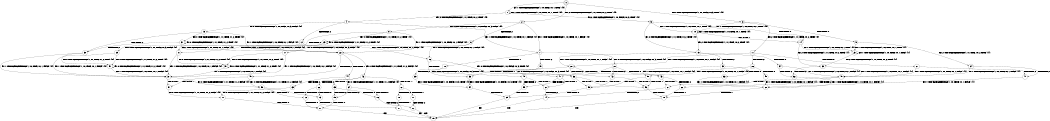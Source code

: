 digraph BCG {
size = "7, 10.5";
center = TRUE;
node [shape = circle];
0 [peripheries = 2];
0 -> 1 [label = "EX !1 !ATOMIC_EXCH_BRANCH (1, +0, TRUE, +0, 1, TRUE) !{0}"];
0 -> 2 [label = "EX !2 !ATOMIC_EXCH_BRANCH (1, +1, TRUE, +0, 2, TRUE) !{0}"];
0 -> 3 [label = "EX !0 !ATOMIC_EXCH_BRANCH (1, +0, FALSE, +0, 3, TRUE) !{0}"];
1 -> 4 [label = "EX !2 !ATOMIC_EXCH_BRANCH (1, +1, TRUE, +0, 2, TRUE) !{0}"];
1 -> 5 [label = "EX !0 !ATOMIC_EXCH_BRANCH (1, +0, FALSE, +0, 3, TRUE) !{0}"];
1 -> 1 [label = "EX !1 !ATOMIC_EXCH_BRANCH (1, +0, TRUE, +0, 1, TRUE) !{0}"];
2 -> 6 [label = "TERMINATE !2"];
2 -> 7 [label = "EX !1 !ATOMIC_EXCH_BRANCH (1, +0, TRUE, +0, 1, FALSE) !{0}"];
2 -> 8 [label = "EX !0 !ATOMIC_EXCH_BRANCH (1, +0, FALSE, +0, 3, FALSE) !{0}"];
3 -> 9 [label = "TERMINATE !0"];
3 -> 10 [label = "EX !1 !ATOMIC_EXCH_BRANCH (1, +0, TRUE, +0, 1, TRUE) !{0}"];
3 -> 11 [label = "EX !2 !ATOMIC_EXCH_BRANCH (1, +1, TRUE, +0, 2, TRUE) !{0}"];
4 -> 12 [label = "TERMINATE !2"];
4 -> 13 [label = "EX !0 !ATOMIC_EXCH_BRANCH (1, +0, FALSE, +0, 3, FALSE) !{0}"];
4 -> 7 [label = "EX !1 !ATOMIC_EXCH_BRANCH (1, +0, TRUE, +0, 1, FALSE) !{0}"];
5 -> 14 [label = "TERMINATE !0"];
5 -> 15 [label = "EX !2 !ATOMIC_EXCH_BRANCH (1, +1, TRUE, +0, 2, TRUE) !{0}"];
5 -> 10 [label = "EX !1 !ATOMIC_EXCH_BRANCH (1, +0, TRUE, +0, 1, TRUE) !{0}"];
6 -> 16 [label = "EX !1 !ATOMIC_EXCH_BRANCH (1, +0, TRUE, +0, 1, FALSE) !{0}"];
6 -> 17 [label = "EX !0 !ATOMIC_EXCH_BRANCH (1, +0, FALSE, +0, 3, FALSE) !{0}"];
7 -> 18 [label = "TERMINATE !1"];
7 -> 19 [label = "TERMINATE !2"];
7 -> 20 [label = "EX !0 !ATOMIC_EXCH_BRANCH (1, +0, FALSE, +0, 3, TRUE) !{0}"];
8 -> 21 [label = "TERMINATE !2"];
8 -> 22 [label = "EX !1 !ATOMIC_EXCH_BRANCH (1, +0, TRUE, +0, 1, FALSE) !{0}"];
8 -> 23 [label = "EX !0 !ATOMIC_EXCH_BRANCH (1, +1, TRUE, +1, 2, TRUE) !{0}"];
9 -> 24 [label = "EX !2 !ATOMIC_EXCH_BRANCH (1, +1, TRUE, +0, 2, TRUE) !{1}"];
9 -> 25 [label = "EX !1 !ATOMIC_EXCH_BRANCH (1, +0, TRUE, +0, 1, TRUE) !{1}"];
10 -> 14 [label = "TERMINATE !0"];
10 -> 15 [label = "EX !2 !ATOMIC_EXCH_BRANCH (1, +1, TRUE, +0, 2, TRUE) !{0}"];
10 -> 10 [label = "EX !1 !ATOMIC_EXCH_BRANCH (1, +0, TRUE, +0, 1, TRUE) !{0}"];
11 -> 26 [label = "TERMINATE !2"];
11 -> 27 [label = "TERMINATE !0"];
11 -> 28 [label = "EX !1 !ATOMIC_EXCH_BRANCH (1, +0, TRUE, +0, 1, FALSE) !{0}"];
12 -> 29 [label = "EX !0 !ATOMIC_EXCH_BRANCH (1, +0, FALSE, +0, 3, FALSE) !{0}"];
12 -> 16 [label = "EX !1 !ATOMIC_EXCH_BRANCH (1, +0, TRUE, +0, 1, FALSE) !{0}"];
13 -> 30 [label = "TERMINATE !2"];
13 -> 22 [label = "EX !1 !ATOMIC_EXCH_BRANCH (1, +0, TRUE, +0, 1, FALSE) !{0}"];
13 -> 31 [label = "EX !0 !ATOMIC_EXCH_BRANCH (1, +1, TRUE, +1, 2, TRUE) !{0}"];
14 -> 32 [label = "EX !2 !ATOMIC_EXCH_BRANCH (1, +1, TRUE, +0, 2, TRUE) !{1}"];
14 -> 25 [label = "EX !1 !ATOMIC_EXCH_BRANCH (1, +0, TRUE, +0, 1, TRUE) !{1}"];
15 -> 33 [label = "TERMINATE !2"];
15 -> 34 [label = "TERMINATE !0"];
15 -> 28 [label = "EX !1 !ATOMIC_EXCH_BRANCH (1, +0, TRUE, +0, 1, FALSE) !{0}"];
16 -> 35 [label = "TERMINATE !1"];
16 -> 36 [label = "EX !0 !ATOMIC_EXCH_BRANCH (1, +0, FALSE, +0, 3, TRUE) !{0}"];
17 -> 37 [label = "EX !1 !ATOMIC_EXCH_BRANCH (1, +0, TRUE, +0, 1, FALSE) !{0}"];
17 -> 38 [label = "EX !0 !ATOMIC_EXCH_BRANCH (1, +1, TRUE, +1, 2, TRUE) !{0}"];
18 -> 39 [label = "TERMINATE !2"];
18 -> 40 [label = "EX !0 !ATOMIC_EXCH_BRANCH (1, +0, FALSE, +0, 3, TRUE) !{0}"];
19 -> 35 [label = "TERMINATE !1"];
19 -> 36 [label = "EX !0 !ATOMIC_EXCH_BRANCH (1, +0, FALSE, +0, 3, TRUE) !{0}"];
20 -> 41 [label = "TERMINATE !1"];
20 -> 42 [label = "TERMINATE !2"];
20 -> 43 [label = "TERMINATE !0"];
21 -> 37 [label = "EX !1 !ATOMIC_EXCH_BRANCH (1, +0, TRUE, +0, 1, FALSE) !{0}"];
21 -> 38 [label = "EX !0 !ATOMIC_EXCH_BRANCH (1, +1, TRUE, +1, 2, TRUE) !{0}"];
22 -> 44 [label = "TERMINATE !1"];
22 -> 45 [label = "TERMINATE !2"];
22 -> 46 [label = "EX !0 !ATOMIC_EXCH_BRANCH (1, +1, TRUE, +1, 2, FALSE) !{0}"];
23 -> 21 [label = "TERMINATE !2"];
23 -> 22 [label = "EX !1 !ATOMIC_EXCH_BRANCH (1, +0, TRUE, +0, 1, FALSE) !{0}"];
23 -> 23 [label = "EX !0 !ATOMIC_EXCH_BRANCH (1, +1, TRUE, +1, 2, TRUE) !{0}"];
24 -> 47 [label = "TERMINATE !2"];
24 -> 48 [label = "EX !1 !ATOMIC_EXCH_BRANCH (1, +0, TRUE, +0, 1, FALSE) !{1}"];
25 -> 32 [label = "EX !2 !ATOMIC_EXCH_BRANCH (1, +1, TRUE, +0, 2, TRUE) !{1}"];
25 -> 25 [label = "EX !1 !ATOMIC_EXCH_BRANCH (1, +0, TRUE, +0, 1, TRUE) !{1}"];
26 -> 49 [label = "TERMINATE !0"];
26 -> 50 [label = "EX !1 !ATOMIC_EXCH_BRANCH (1, +0, TRUE, +0, 1, FALSE) !{0}"];
27 -> 47 [label = "TERMINATE !2"];
27 -> 48 [label = "EX !1 !ATOMIC_EXCH_BRANCH (1, +0, TRUE, +0, 1, FALSE) !{1}"];
28 -> 41 [label = "TERMINATE !1"];
28 -> 42 [label = "TERMINATE !2"];
28 -> 43 [label = "TERMINATE !0"];
29 -> 37 [label = "EX !1 !ATOMIC_EXCH_BRANCH (1, +0, TRUE, +0, 1, FALSE) !{0}"];
29 -> 51 [label = "EX !0 !ATOMIC_EXCH_BRANCH (1, +1, TRUE, +1, 2, TRUE) !{0}"];
30 -> 37 [label = "EX !1 !ATOMIC_EXCH_BRANCH (1, +0, TRUE, +0, 1, FALSE) !{0}"];
30 -> 51 [label = "EX !0 !ATOMIC_EXCH_BRANCH (1, +1, TRUE, +1, 2, TRUE) !{0}"];
31 -> 30 [label = "TERMINATE !2"];
31 -> 22 [label = "EX !1 !ATOMIC_EXCH_BRANCH (1, +0, TRUE, +0, 1, FALSE) !{0}"];
31 -> 31 [label = "EX !0 !ATOMIC_EXCH_BRANCH (1, +1, TRUE, +1, 2, TRUE) !{0}"];
32 -> 52 [label = "TERMINATE !2"];
32 -> 48 [label = "EX !1 !ATOMIC_EXCH_BRANCH (1, +0, TRUE, +0, 1, FALSE) !{1}"];
33 -> 53 [label = "TERMINATE !0"];
33 -> 50 [label = "EX !1 !ATOMIC_EXCH_BRANCH (1, +0, TRUE, +0, 1, FALSE) !{0}"];
34 -> 52 [label = "TERMINATE !2"];
34 -> 48 [label = "EX !1 !ATOMIC_EXCH_BRANCH (1, +0, TRUE, +0, 1, FALSE) !{1}"];
35 -> 54 [label = "EX !0 !ATOMIC_EXCH_BRANCH (1, +0, FALSE, +0, 3, TRUE) !{0}"];
36 -> 55 [label = "TERMINATE !1"];
36 -> 56 [label = "TERMINATE !0"];
37 -> 57 [label = "TERMINATE !1"];
37 -> 58 [label = "EX !0 !ATOMIC_EXCH_BRANCH (1, +1, TRUE, +1, 2, FALSE) !{0}"];
38 -> 37 [label = "EX !1 !ATOMIC_EXCH_BRANCH (1, +0, TRUE, +0, 1, FALSE) !{0}"];
38 -> 38 [label = "EX !0 !ATOMIC_EXCH_BRANCH (1, +1, TRUE, +1, 2, TRUE) !{0}"];
39 -> 54 [label = "EX !0 !ATOMIC_EXCH_BRANCH (1, +0, FALSE, +0, 3, TRUE) !{0}"];
40 -> 59 [label = "TERMINATE !2"];
40 -> 60 [label = "TERMINATE !0"];
41 -> 59 [label = "TERMINATE !2"];
41 -> 60 [label = "TERMINATE !0"];
42 -> 55 [label = "TERMINATE !1"];
42 -> 56 [label = "TERMINATE !0"];
43 -> 61 [label = "TERMINATE !1"];
43 -> 62 [label = "TERMINATE !2"];
44 -> 63 [label = "TERMINATE !2"];
44 -> 64 [label = "EX !0 !ATOMIC_EXCH_BRANCH (1, +1, TRUE, +1, 2, FALSE) !{0}"];
45 -> 57 [label = "TERMINATE !1"];
45 -> 58 [label = "EX !0 !ATOMIC_EXCH_BRANCH (1, +1, TRUE, +1, 2, FALSE) !{0}"];
46 -> 65 [label = "TERMINATE !1"];
46 -> 66 [label = "TERMINATE !2"];
46 -> 67 [label = "TERMINATE !0"];
47 -> 68 [label = "EX !1 !ATOMIC_EXCH_BRANCH (1, +0, TRUE, +0, 1, FALSE) !{1}"];
48 -> 61 [label = "TERMINATE !1"];
48 -> 62 [label = "TERMINATE !2"];
49 -> 68 [label = "EX !1 !ATOMIC_EXCH_BRANCH (1, +0, TRUE, +0, 1, FALSE) !{1}"];
50 -> 55 [label = "TERMINATE !1"];
50 -> 56 [label = "TERMINATE !0"];
51 -> 37 [label = "EX !1 !ATOMIC_EXCH_BRANCH (1, +0, TRUE, +0, 1, FALSE) !{0}"];
51 -> 51 [label = "EX !0 !ATOMIC_EXCH_BRANCH (1, +1, TRUE, +1, 2, TRUE) !{0}"];
52 -> 68 [label = "EX !1 !ATOMIC_EXCH_BRANCH (1, +0, TRUE, +0, 1, FALSE) !{1}"];
53 -> 68 [label = "EX !1 !ATOMIC_EXCH_BRANCH (1, +0, TRUE, +0, 1, FALSE) !{1}"];
54 -> 69 [label = "TERMINATE !0"];
55 -> 69 [label = "TERMINATE !0"];
56 -> 70 [label = "TERMINATE !1"];
57 -> 71 [label = "EX !0 !ATOMIC_EXCH_BRANCH (1, +1, TRUE, +1, 2, FALSE) !{0}"];
58 -> 72 [label = "TERMINATE !1"];
58 -> 73 [label = "TERMINATE !0"];
59 -> 69 [label = "TERMINATE !0"];
60 -> 74 [label = "TERMINATE !2"];
61 -> 74 [label = "TERMINATE !2"];
62 -> 70 [label = "TERMINATE !1"];
63 -> 71 [label = "EX !0 !ATOMIC_EXCH_BRANCH (1, +1, TRUE, +1, 2, FALSE) !{0}"];
64 -> 75 [label = "TERMINATE !2"];
64 -> 76 [label = "TERMINATE !0"];
65 -> 75 [label = "TERMINATE !2"];
65 -> 76 [label = "TERMINATE !0"];
66 -> 72 [label = "TERMINATE !1"];
66 -> 73 [label = "TERMINATE !0"];
67 -> 77 [label = "TERMINATE !1"];
67 -> 78 [label = "TERMINATE !2"];
68 -> 70 [label = "TERMINATE !1"];
69 -> 79 [label = "exit"];
70 -> 79 [label = "exit"];
71 -> 80 [label = "TERMINATE !0"];
72 -> 80 [label = "TERMINATE !0"];
73 -> 81 [label = "TERMINATE !1"];
74 -> 79 [label = "exit"];
75 -> 80 [label = "TERMINATE !0"];
76 -> 82 [label = "TERMINATE !2"];
77 -> 82 [label = "TERMINATE !2"];
78 -> 81 [label = "TERMINATE !1"];
80 -> 79 [label = "exit"];
81 -> 79 [label = "exit"];
82 -> 79 [label = "exit"];
}
